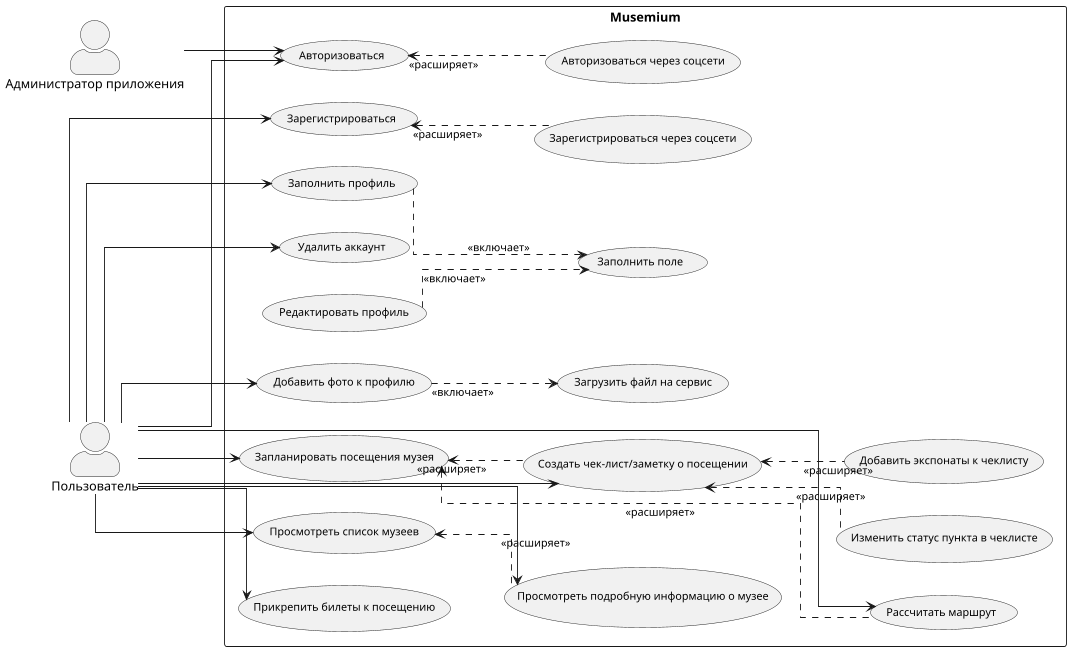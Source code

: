
@startuml

scale 0.9

skinparam linetype ortho
skinparam actorStyle awesome
skinparam ArrowFontSize 12
skinparam UsecaseFontSize 12
skinparam Shadowing false

left to right direction
:Пользователь: as User
:Администратор приложения: as Admin

rectangle Musemium {
    usecase "Заполнить поле" as uc_common_1
    usecase "Зарегистрироваться" as uc_reg_1
    usecase "Зарегистрироваться через соцсети" as uc_reg_2
    usecase "Авторизоваться" as uc_auth_1
    usecase "Авторизоваться через соцсети" as uc_auth_2
    usecase "Заполнить профиль" as uc_prof_1
    usecase "Добавить фото к профилю" as uc_prof_2
    usecase "Загрузить файл на сервис" as uc_prof_2.1
    usecase "Редактировать профиль" as uc_prof_3
    usecase "Удалить аккаунт" as uc_acc_1
    usecase "Просмотреть список музеев" as uc_museum_1
    usecase "Просмотреть подробную информацию о музее" as uc_museum_2
    usecase "Запланировать посещения музея" as uc_museum_3
    usecase "Прикрепить билеты к посещению" as uc_tckt_1
    usecase "Создать чек-лист/заметку о посещении" as uc_chcklst_1
    usecase "Добавить экспонаты к чеклисту" as uc_chcklst_2
    usecase "Изменить статус пункта в чеклисте" as uc_chcklst_3
    usecase "Рассчитать маршрут" as uc_route_1
}

uc_auth_1 <-. uc_auth_2: <<расширяет>>
uc_reg_1 <-. uc_reg_2: <<расширяет>>
uc_prof_2 .-> uc_prof_2.1: <<включает>>
uc_prof_1 .-> uc_common_1: <<включает>>
uc_prof_3 .-> uc_common_1: <<включает>>
uc_chcklst_1 <-. uc_chcklst_2: <<расширяет>>
uc_chcklst_1 <-. uc_chcklst_3: <<расширяет>>
uc_museum_1 <-. uc_museum_2: <<расширяет>>
uc_museum_3 <--. uc_route_1: <<расширяет>>
uc_museum_3 <-. uc_chcklst_1: <<расширяет>>

User --> uc_auth_1
User --> uc_reg_1
User --> uc_prof_1
User --> uc_prof_2
User --> uc_acc_1
User --> uc_museum_1
User --> uc_museum_2
User --> uc_museum_3
User --> uc_tckt_1
User --> uc_chcklst_1
User --> uc_route_1

Admin --> uc_auth_1

'Employee --> Просмотр списка музеев
'Employee --> Просмотр подробной информации о музее
'Employee --> Планирование посещения музея
'
'Admin --> Авторизация в приложении
'Admin --> Регистрация нового пользователя
'Admin --> Просмотр списка музеев
'Admin --> Просмотр подробной информации о музее
'Admin --> Планирование посещения музея
'Admin --> Прикрепление билетов к посещению
'Admin --> Создание чек-листа/заметки о посещении
'Admin --> Просмотр ленты новостей о выставках
'Admin --> Просмотр запланированных визитов
@enduml
